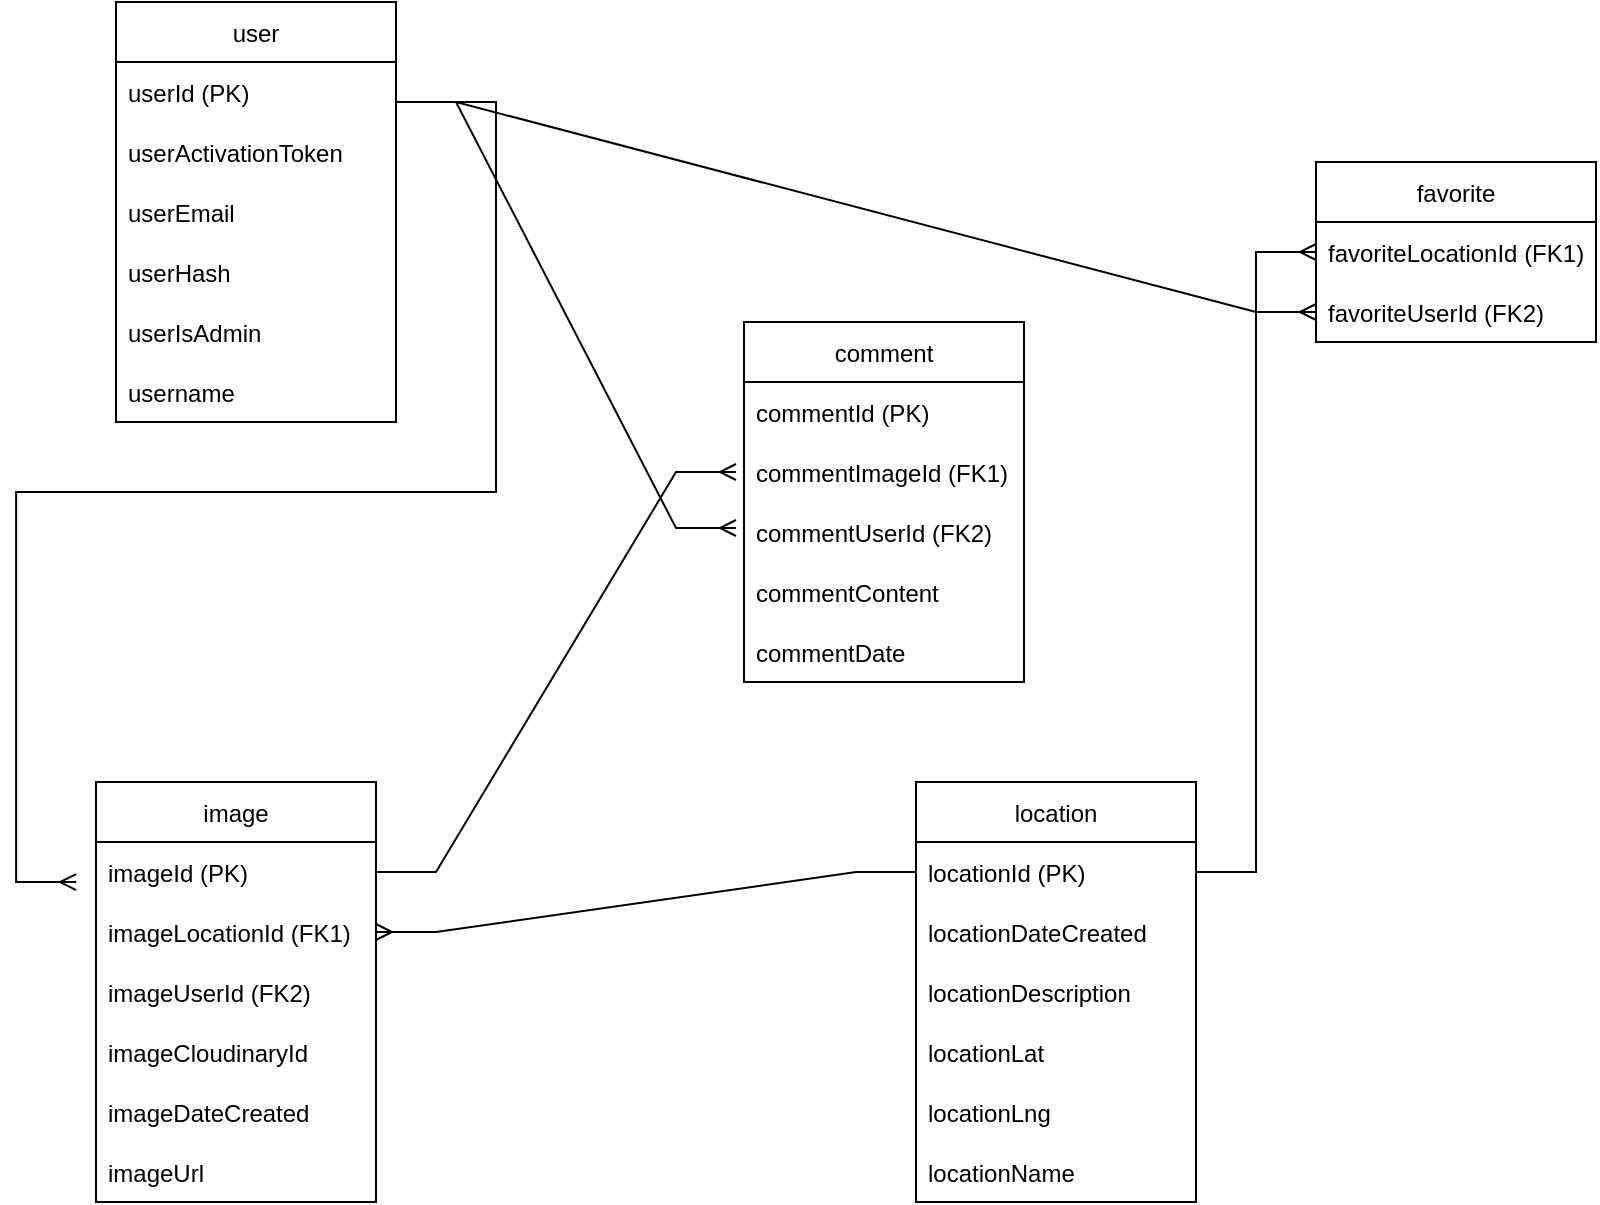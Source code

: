 <mxfile version="17.4.6" type="github">
  <diagram id="C5RBs43oDa-KdzZeNtuy" name="Page-1">
    <mxGraphModel dx="2321" dy="744" grid="1" gridSize="10" guides="1" tooltips="1" connect="1" arrows="1" fold="1" page="1" pageScale="1" pageWidth="827" pageHeight="1169" math="0" shadow="0">
      <root>
        <mxCell id="WIyWlLk6GJQsqaUBKTNV-0" />
        <mxCell id="WIyWlLk6GJQsqaUBKTNV-1" parent="WIyWlLk6GJQsqaUBKTNV-0" />
        <mxCell id="5akD1JSTmYAgI6ET5Aca-5" value="user" style="swimlane;fontStyle=0;childLayout=stackLayout;horizontal=1;startSize=30;horizontalStack=0;resizeParent=1;resizeParentMax=0;resizeLast=0;collapsible=1;marginBottom=0;" vertex="1" parent="WIyWlLk6GJQsqaUBKTNV-1">
          <mxGeometry x="30" y="20" width="140" height="210" as="geometry" />
        </mxCell>
        <mxCell id="5akD1JSTmYAgI6ET5Aca-6" value="userId (PK)" style="text;strokeColor=none;fillColor=none;align=left;verticalAlign=middle;spacingLeft=4;spacingRight=4;overflow=hidden;points=[[0,0.5],[1,0.5]];portConstraint=eastwest;rotatable=0;" vertex="1" parent="5akD1JSTmYAgI6ET5Aca-5">
          <mxGeometry y="30" width="140" height="30" as="geometry" />
        </mxCell>
        <mxCell id="5akD1JSTmYAgI6ET5Aca-7" value="userActivationToken" style="text;strokeColor=none;fillColor=none;align=left;verticalAlign=middle;spacingLeft=4;spacingRight=4;overflow=hidden;points=[[0,0.5],[1,0.5]];portConstraint=eastwest;rotatable=0;" vertex="1" parent="5akD1JSTmYAgI6ET5Aca-5">
          <mxGeometry y="60" width="140" height="30" as="geometry" />
        </mxCell>
        <mxCell id="5akD1JSTmYAgI6ET5Aca-9" value="userEmail" style="text;strokeColor=none;fillColor=none;align=left;verticalAlign=middle;spacingLeft=4;spacingRight=4;overflow=hidden;points=[[0,0.5],[1,0.5]];portConstraint=eastwest;rotatable=0;" vertex="1" parent="5akD1JSTmYAgI6ET5Aca-5">
          <mxGeometry y="90" width="140" height="30" as="geometry" />
        </mxCell>
        <mxCell id="5akD1JSTmYAgI6ET5Aca-10" value="userHash" style="text;strokeColor=none;fillColor=none;align=left;verticalAlign=middle;spacingLeft=4;spacingRight=4;overflow=hidden;points=[[0,0.5],[1,0.5]];portConstraint=eastwest;rotatable=0;" vertex="1" parent="5akD1JSTmYAgI6ET5Aca-5">
          <mxGeometry y="120" width="140" height="30" as="geometry" />
        </mxCell>
        <mxCell id="5akD1JSTmYAgI6ET5Aca-11" value="userIsAdmin" style="text;strokeColor=none;fillColor=none;align=left;verticalAlign=middle;spacingLeft=4;spacingRight=4;overflow=hidden;points=[[0,0.5],[1,0.5]];portConstraint=eastwest;rotatable=0;" vertex="1" parent="5akD1JSTmYAgI6ET5Aca-5">
          <mxGeometry y="150" width="140" height="30" as="geometry" />
        </mxCell>
        <mxCell id="5akD1JSTmYAgI6ET5Aca-12" value="username" style="text;strokeColor=none;fillColor=none;align=left;verticalAlign=middle;spacingLeft=4;spacingRight=4;overflow=hidden;points=[[0,0.5],[1,0.5]];portConstraint=eastwest;rotatable=0;" vertex="1" parent="5akD1JSTmYAgI6ET5Aca-5">
          <mxGeometry y="180" width="140" height="30" as="geometry" />
        </mxCell>
        <mxCell id="5akD1JSTmYAgI6ET5Aca-15" value="comment" style="swimlane;fontStyle=0;childLayout=stackLayout;horizontal=1;startSize=30;horizontalStack=0;resizeParent=1;resizeParentMax=0;resizeLast=0;collapsible=1;marginBottom=0;" vertex="1" parent="WIyWlLk6GJQsqaUBKTNV-1">
          <mxGeometry x="344" y="180" width="140" height="180" as="geometry" />
        </mxCell>
        <mxCell id="5akD1JSTmYAgI6ET5Aca-16" value="commentId (PK)" style="text;strokeColor=none;fillColor=none;align=left;verticalAlign=middle;spacingLeft=4;spacingRight=4;overflow=hidden;points=[[0,0.5],[1,0.5]];portConstraint=eastwest;rotatable=0;" vertex="1" parent="5akD1JSTmYAgI6ET5Aca-15">
          <mxGeometry y="30" width="140" height="30" as="geometry" />
        </mxCell>
        <mxCell id="5akD1JSTmYAgI6ET5Aca-17" value="commentImageId (FK1)" style="text;strokeColor=none;fillColor=none;align=left;verticalAlign=middle;spacingLeft=4;spacingRight=4;overflow=hidden;points=[[0,0.5],[1,0.5]];portConstraint=eastwest;rotatable=0;" vertex="1" parent="5akD1JSTmYAgI6ET5Aca-15">
          <mxGeometry y="60" width="140" height="30" as="geometry" />
        </mxCell>
        <mxCell id="5akD1JSTmYAgI6ET5Aca-18" value="commentUserId (FK2)" style="text;strokeColor=none;fillColor=none;align=left;verticalAlign=middle;spacingLeft=4;spacingRight=4;overflow=hidden;points=[[0,0.5],[1,0.5]];portConstraint=eastwest;rotatable=0;" vertex="1" parent="5akD1JSTmYAgI6ET5Aca-15">
          <mxGeometry y="90" width="140" height="30" as="geometry" />
        </mxCell>
        <mxCell id="5akD1JSTmYAgI6ET5Aca-26" value="commentContent" style="text;strokeColor=none;fillColor=none;align=left;verticalAlign=middle;spacingLeft=4;spacingRight=4;overflow=hidden;points=[[0,0.5],[1,0.5]];portConstraint=eastwest;rotatable=0;" vertex="1" parent="5akD1JSTmYAgI6ET5Aca-15">
          <mxGeometry y="120" width="140" height="30" as="geometry" />
        </mxCell>
        <mxCell id="5akD1JSTmYAgI6ET5Aca-27" value="commentDate" style="text;strokeColor=none;fillColor=none;align=left;verticalAlign=middle;spacingLeft=4;spacingRight=4;overflow=hidden;points=[[0,0.5],[1,0.5]];portConstraint=eastwest;rotatable=0;" vertex="1" parent="5akD1JSTmYAgI6ET5Aca-15">
          <mxGeometry y="150" width="140" height="30" as="geometry" />
        </mxCell>
        <mxCell id="5akD1JSTmYAgI6ET5Aca-19" value="location" style="swimlane;fontStyle=0;childLayout=stackLayout;horizontal=1;startSize=30;horizontalStack=0;resizeParent=1;resizeParentMax=0;resizeLast=0;collapsible=1;marginBottom=0;" vertex="1" parent="WIyWlLk6GJQsqaUBKTNV-1">
          <mxGeometry x="430" y="410" width="140" height="210" as="geometry" />
        </mxCell>
        <mxCell id="5akD1JSTmYAgI6ET5Aca-20" value="locationId (PK)" style="text;strokeColor=none;fillColor=none;align=left;verticalAlign=middle;spacingLeft=4;spacingRight=4;overflow=hidden;points=[[0,0.5],[1,0.5]];portConstraint=eastwest;rotatable=0;" vertex="1" parent="5akD1JSTmYAgI6ET5Aca-19">
          <mxGeometry y="30" width="140" height="30" as="geometry" />
        </mxCell>
        <mxCell id="5akD1JSTmYAgI6ET5Aca-21" value="locationDateCreated" style="text;strokeColor=none;fillColor=none;align=left;verticalAlign=middle;spacingLeft=4;spacingRight=4;overflow=hidden;points=[[0,0.5],[1,0.5]];portConstraint=eastwest;rotatable=0;" vertex="1" parent="5akD1JSTmYAgI6ET5Aca-19">
          <mxGeometry y="60" width="140" height="30" as="geometry" />
        </mxCell>
        <mxCell id="5akD1JSTmYAgI6ET5Aca-22" value="locationDescription" style="text;strokeColor=none;fillColor=none;align=left;verticalAlign=middle;spacingLeft=4;spacingRight=4;overflow=hidden;points=[[0,0.5],[1,0.5]];portConstraint=eastwest;rotatable=0;" vertex="1" parent="5akD1JSTmYAgI6ET5Aca-19">
          <mxGeometry y="90" width="140" height="30" as="geometry" />
        </mxCell>
        <mxCell id="5akD1JSTmYAgI6ET5Aca-23" value="locationLat" style="text;strokeColor=none;fillColor=none;align=left;verticalAlign=middle;spacingLeft=4;spacingRight=4;overflow=hidden;points=[[0,0.5],[1,0.5]];portConstraint=eastwest;rotatable=0;" vertex="1" parent="5akD1JSTmYAgI6ET5Aca-19">
          <mxGeometry y="120" width="140" height="30" as="geometry" />
        </mxCell>
        <mxCell id="5akD1JSTmYAgI6ET5Aca-24" value="locationLng" style="text;strokeColor=none;fillColor=none;align=left;verticalAlign=middle;spacingLeft=4;spacingRight=4;overflow=hidden;points=[[0,0.5],[1,0.5]];portConstraint=eastwest;rotatable=0;" vertex="1" parent="5akD1JSTmYAgI6ET5Aca-19">
          <mxGeometry y="150" width="140" height="30" as="geometry" />
        </mxCell>
        <mxCell id="5akD1JSTmYAgI6ET5Aca-25" value="locationName" style="text;strokeColor=none;fillColor=none;align=left;verticalAlign=middle;spacingLeft=4;spacingRight=4;overflow=hidden;points=[[0,0.5],[1,0.5]];portConstraint=eastwest;rotatable=0;" vertex="1" parent="5akD1JSTmYAgI6ET5Aca-19">
          <mxGeometry y="180" width="140" height="30" as="geometry" />
        </mxCell>
        <mxCell id="5akD1JSTmYAgI6ET5Aca-28" value="image" style="swimlane;fontStyle=0;childLayout=stackLayout;horizontal=1;startSize=30;horizontalStack=0;resizeParent=1;resizeParentMax=0;resizeLast=0;collapsible=1;marginBottom=0;" vertex="1" parent="WIyWlLk6GJQsqaUBKTNV-1">
          <mxGeometry x="20" y="410" width="140" height="210" as="geometry" />
        </mxCell>
        <mxCell id="5akD1JSTmYAgI6ET5Aca-29" value="imageId (PK)" style="text;strokeColor=none;fillColor=none;align=left;verticalAlign=middle;spacingLeft=4;spacingRight=4;overflow=hidden;points=[[0,0.5],[1,0.5]];portConstraint=eastwest;rotatable=0;" vertex="1" parent="5akD1JSTmYAgI6ET5Aca-28">
          <mxGeometry y="30" width="140" height="30" as="geometry" />
        </mxCell>
        <mxCell id="5akD1JSTmYAgI6ET5Aca-30" value="imageLocationId (FK1)" style="text;strokeColor=none;fillColor=none;align=left;verticalAlign=middle;spacingLeft=4;spacingRight=4;overflow=hidden;points=[[0,0.5],[1,0.5]];portConstraint=eastwest;rotatable=0;" vertex="1" parent="5akD1JSTmYAgI6ET5Aca-28">
          <mxGeometry y="60" width="140" height="30" as="geometry" />
        </mxCell>
        <mxCell id="5akD1JSTmYAgI6ET5Aca-31" value="imageUserId (FK2)" style="text;strokeColor=none;fillColor=none;align=left;verticalAlign=middle;spacingLeft=4;spacingRight=4;overflow=hidden;points=[[0,0.5],[1,0.5]];portConstraint=eastwest;rotatable=0;" vertex="1" parent="5akD1JSTmYAgI6ET5Aca-28">
          <mxGeometry y="90" width="140" height="30" as="geometry" />
        </mxCell>
        <mxCell id="5akD1JSTmYAgI6ET5Aca-33" value="imageCloudinaryId" style="text;strokeColor=none;fillColor=none;align=left;verticalAlign=middle;spacingLeft=4;spacingRight=4;overflow=hidden;points=[[0,0.5],[1,0.5]];portConstraint=eastwest;rotatable=0;" vertex="1" parent="5akD1JSTmYAgI6ET5Aca-28">
          <mxGeometry y="120" width="140" height="30" as="geometry" />
        </mxCell>
        <mxCell id="5akD1JSTmYAgI6ET5Aca-34" value="imageDateCreated" style="text;strokeColor=none;fillColor=none;align=left;verticalAlign=middle;spacingLeft=4;spacingRight=4;overflow=hidden;points=[[0,0.5],[1,0.5]];portConstraint=eastwest;rotatable=0;" vertex="1" parent="5akD1JSTmYAgI6ET5Aca-28">
          <mxGeometry y="150" width="140" height="30" as="geometry" />
        </mxCell>
        <mxCell id="5akD1JSTmYAgI6ET5Aca-35" value="imageUrl" style="text;strokeColor=none;fillColor=none;align=left;verticalAlign=middle;spacingLeft=4;spacingRight=4;overflow=hidden;points=[[0,0.5],[1,0.5]];portConstraint=eastwest;rotatable=0;" vertex="1" parent="5akD1JSTmYAgI6ET5Aca-28">
          <mxGeometry y="180" width="140" height="30" as="geometry" />
        </mxCell>
        <mxCell id="5akD1JSTmYAgI6ET5Aca-36" value="favorite" style="swimlane;fontStyle=0;childLayout=stackLayout;horizontal=1;startSize=30;horizontalStack=0;resizeParent=1;resizeParentMax=0;resizeLast=0;collapsible=1;marginBottom=0;" vertex="1" parent="WIyWlLk6GJQsqaUBKTNV-1">
          <mxGeometry x="630" y="100" width="140" height="90" as="geometry" />
        </mxCell>
        <mxCell id="5akD1JSTmYAgI6ET5Aca-37" value="favoriteLocationId (FK1)" style="text;strokeColor=none;fillColor=none;align=left;verticalAlign=middle;spacingLeft=4;spacingRight=4;overflow=hidden;points=[[0,0.5],[1,0.5]];portConstraint=eastwest;rotatable=0;" vertex="1" parent="5akD1JSTmYAgI6ET5Aca-36">
          <mxGeometry y="30" width="140" height="30" as="geometry" />
        </mxCell>
        <mxCell id="5akD1JSTmYAgI6ET5Aca-38" value="favoriteUserId (FK2)" style="text;strokeColor=none;fillColor=none;align=left;verticalAlign=middle;spacingLeft=4;spacingRight=4;overflow=hidden;points=[[0,0.5],[1,0.5]];portConstraint=eastwest;rotatable=0;" vertex="1" parent="5akD1JSTmYAgI6ET5Aca-36">
          <mxGeometry y="60" width="140" height="30" as="geometry" />
        </mxCell>
        <mxCell id="5akD1JSTmYAgI6ET5Aca-40" value="" style="edgeStyle=entityRelationEdgeStyle;fontSize=12;html=1;endArrow=ERmany;rounded=0;" edge="1" parent="WIyWlLk6GJQsqaUBKTNV-1">
          <mxGeometry width="100" height="100" relative="1" as="geometry">
            <mxPoint x="170" y="70" as="sourcePoint" />
            <mxPoint x="340" y="283" as="targetPoint" />
          </mxGeometry>
        </mxCell>
        <mxCell id="5akD1JSTmYAgI6ET5Aca-41" value="" style="edgeStyle=entityRelationEdgeStyle;fontSize=12;html=1;endArrow=ERmany;rounded=0;" edge="1" parent="WIyWlLk6GJQsqaUBKTNV-1">
          <mxGeometry width="100" height="100" relative="1" as="geometry">
            <mxPoint x="170" y="70" as="sourcePoint" />
            <mxPoint x="630" y="175" as="targetPoint" />
          </mxGeometry>
        </mxCell>
        <mxCell id="5akD1JSTmYAgI6ET5Aca-46" value="" style="edgeStyle=entityRelationEdgeStyle;fontSize=12;html=1;endArrow=ERmany;rounded=0;exitX=1;exitY=0.5;exitDx=0;exitDy=0;" edge="1" parent="WIyWlLk6GJQsqaUBKTNV-1" source="5akD1JSTmYAgI6ET5Aca-29">
          <mxGeometry width="100" height="100" relative="1" as="geometry">
            <mxPoint x="220" y="430" as="sourcePoint" />
            <mxPoint x="340" y="255" as="targetPoint" />
          </mxGeometry>
        </mxCell>
        <mxCell id="5akD1JSTmYAgI6ET5Aca-48" value="" style="edgeStyle=entityRelationEdgeStyle;fontSize=12;html=1;endArrow=ERmany;rounded=0;exitX=1;exitY=0.5;exitDx=0;exitDy=0;" edge="1" parent="WIyWlLk6GJQsqaUBKTNV-1" source="5akD1JSTmYAgI6ET5Aca-20">
          <mxGeometry width="100" height="100" relative="1" as="geometry">
            <mxPoint x="400" y="440" as="sourcePoint" />
            <mxPoint x="630" y="145" as="targetPoint" />
          </mxGeometry>
        </mxCell>
        <mxCell id="5akD1JSTmYAgI6ET5Aca-68" value="" style="edgeStyle=entityRelationEdgeStyle;fontSize=12;html=1;endArrow=ERmany;rounded=0;elbow=vertical;entryX=-0.071;entryY=0.667;entryDx=0;entryDy=0;entryPerimeter=0;" edge="1" parent="WIyWlLk6GJQsqaUBKTNV-1">
          <mxGeometry width="100" height="100" relative="1" as="geometry">
            <mxPoint x="190" y="70" as="sourcePoint" />
            <mxPoint x="10.06" y="460.01" as="targetPoint" />
          </mxGeometry>
        </mxCell>
        <mxCell id="5akD1JSTmYAgI6ET5Aca-69" value="" style="edgeStyle=entityRelationEdgeStyle;fontSize=12;html=1;endArrow=ERmany;rounded=0;elbow=vertical;exitX=0;exitY=0.5;exitDx=0;exitDy=0;entryX=1;entryY=0.5;entryDx=0;entryDy=0;" edge="1" parent="WIyWlLk6GJQsqaUBKTNV-1" source="5akD1JSTmYAgI6ET5Aca-20" target="5akD1JSTmYAgI6ET5Aca-30">
          <mxGeometry width="100" height="100" relative="1" as="geometry">
            <mxPoint x="380" y="420" as="sourcePoint" />
            <mxPoint x="480" y="320" as="targetPoint" />
          </mxGeometry>
        </mxCell>
      </root>
    </mxGraphModel>
  </diagram>
</mxfile>

